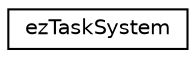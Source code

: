 digraph "Graphical Class Hierarchy"
{
 // LATEX_PDF_SIZE
  edge [fontname="Helvetica",fontsize="10",labelfontname="Helvetica",labelfontsize="10"];
  node [fontname="Helvetica",fontsize="10",shape=record];
  rankdir="LR";
  Node0 [label="ezTaskSystem",height=0.2,width=0.4,color="black", fillcolor="white", style="filled",URL="$d5/d52/classez_task_system.htm",tooltip="This system allows to automatically distribute tasks onto a number of worker threads."];
}
